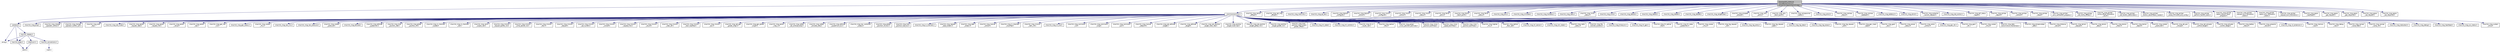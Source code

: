 digraph "libraries/GCS_MAVLink/include/mavlink/v1.0/ardupilotmega/ardupilotmega.h"
{
 // INTERACTIVE_SVG=YES
  edge [fontname="Helvetica",fontsize="10",labelfontname="Helvetica",labelfontsize="10"];
  node [fontname="Helvetica",fontsize="10",shape=record];
  Node1 [label="libraries/GCS_MAVLink\l/include/mavlink/v1.0\l/ardupilotmega/ardupilotmega.h",height=0.2,width=0.4,color="black", fillcolor="grey75", style="filled" fontcolor="black"];
  Node1 -> Node2 [color="midnightblue",fontsize="10",style="solid",fontname="Helvetica"];
  Node2 [label="../protocol.h",height=0.2,width=0.4,color="black", fillcolor="white", style="filled",URL="$v1_80_2protocol_8h.html"];
  Node2 -> Node3 [color="midnightblue",fontsize="10",style="solid",fontname="Helvetica"];
  Node3 [label="string.h",height=0.2,width=0.4,color="grey75", fillcolor="white", style="filled"];
  Node2 -> Node4 [color="midnightblue",fontsize="10",style="solid",fontname="Helvetica"];
  Node4 [label="mavlink_types.h",height=0.2,width=0.4,color="black", fillcolor="white", style="filled",URL="$v1_80_2mavlink__types_8h.html"];
  Node4 -> Node5 [color="midnightblue",fontsize="10",style="solid",fontname="Helvetica"];
  Node5 [label="stdint.h",height=0.2,width=0.4,color="grey75", fillcolor="white", style="filled"];
  Node2 -> Node6 [color="midnightblue",fontsize="10",style="solid",fontname="Helvetica"];
  Node6 [label="mavlink_helpers.h",height=0.2,width=0.4,color="black", fillcolor="white", style="filled",URL="$v1_80_2mavlink__helpers_8h.html"];
  Node6 -> Node3 [color="midnightblue",fontsize="10",style="solid",fontname="Helvetica"];
  Node6 -> Node7 [color="midnightblue",fontsize="10",style="solid",fontname="Helvetica"];
  Node7 [label="checksum.h",height=0.2,width=0.4,color="black", fillcolor="white", style="filled",URL="$v1_80_2checksum_8h.html"];
  Node7 -> Node5 [color="midnightblue",fontsize="10",style="solid",fontname="Helvetica"];
  Node6 -> Node4 [color="midnightblue",fontsize="10",style="solid",fontname="Helvetica"];
  Node6 -> Node8 [color="midnightblue",fontsize="10",style="solid",fontname="Helvetica"];
  Node8 [label="mavlink_conversions.h",height=0.2,width=0.4,color="black", fillcolor="white", style="filled",URL="$mavlink__conversions_8h.html"];
  Node8 -> Node9 [color="midnightblue",fontsize="10",style="solid",fontname="Helvetica"];
  Node9 [label="math.h",height=0.2,width=0.4,color="grey75", fillcolor="white", style="filled"];
  Node1 -> Node10 [color="midnightblue",fontsize="10",style="solid",fontname="Helvetica"];
  Node10 [label="../common/common.h",height=0.2,width=0.4,color="black", fillcolor="white", style="filled",URL="$v1_80_2common_2common_8h.html",tooltip="MAVLink comm protocol generated from common.xml. "];
  Node10 -> Node2 [color="midnightblue",fontsize="10",style="solid",fontname="Helvetica"];
  Node10 -> Node11 [color="midnightblue",fontsize="10",style="solid",fontname="Helvetica"];
  Node11 [label="./mavlink_msg_heartbeat.h",height=0.2,width=0.4,color="black", fillcolor="white", style="filled",URL="$v1_80_2common_2mavlink__msg__heartbeat_8h.html"];
  Node10 -> Node12 [color="midnightblue",fontsize="10",style="solid",fontname="Helvetica"];
  Node12 [label="./mavlink_msg_sys_status.h",height=0.2,width=0.4,color="black", fillcolor="white", style="filled",URL="$v1_80_2common_2mavlink__msg__sys__status_8h.html"];
  Node10 -> Node13 [color="midnightblue",fontsize="10",style="solid",fontname="Helvetica"];
  Node13 [label="./mavlink_msg_system\l_time.h",height=0.2,width=0.4,color="black", fillcolor="white", style="filled",URL="$v1_80_2common_2mavlink__msg__system__time_8h.html"];
  Node10 -> Node14 [color="midnightblue",fontsize="10",style="solid",fontname="Helvetica"];
  Node14 [label="./mavlink_msg_ping.h",height=0.2,width=0.4,color="black", fillcolor="white", style="filled",URL="$v1_80_2common_2mavlink__msg__ping_8h.html"];
  Node10 -> Node15 [color="midnightblue",fontsize="10",style="solid",fontname="Helvetica"];
  Node15 [label="./mavlink_msg_change\l_operator_control.h",height=0.2,width=0.4,color="black", fillcolor="white", style="filled",URL="$v1_80_2common_2mavlink__msg__change__operator__control_8h.html"];
  Node10 -> Node16 [color="midnightblue",fontsize="10",style="solid",fontname="Helvetica"];
  Node16 [label="./mavlink_msg_change\l_operator_control_ack.h",height=0.2,width=0.4,color="black", fillcolor="white", style="filled",URL="$v1_80_2common_2mavlink__msg__change__operator__control__ack_8h.html"];
  Node10 -> Node17 [color="midnightblue",fontsize="10",style="solid",fontname="Helvetica"];
  Node17 [label="./mavlink_msg_auth\l_key.h",height=0.2,width=0.4,color="black", fillcolor="white", style="filled",URL="$v1_80_2common_2mavlink__msg__auth__key_8h.html"];
  Node10 -> Node18 [color="midnightblue",fontsize="10",style="solid",fontname="Helvetica"];
  Node18 [label="./mavlink_msg_set_mode.h",height=0.2,width=0.4,color="black", fillcolor="white", style="filled",URL="$v1_80_2common_2mavlink__msg__set__mode_8h.html"];
  Node10 -> Node19 [color="midnightblue",fontsize="10",style="solid",fontname="Helvetica"];
  Node19 [label="./mavlink_msg_param\l_request_read.h",height=0.2,width=0.4,color="black", fillcolor="white", style="filled",URL="$v1_80_2common_2mavlink__msg__param__request__read_8h.html"];
  Node10 -> Node20 [color="midnightblue",fontsize="10",style="solid",fontname="Helvetica"];
  Node20 [label="./mavlink_msg_param\l_request_list.h",height=0.2,width=0.4,color="black", fillcolor="white", style="filled",URL="$v1_80_2common_2mavlink__msg__param__request__list_8h.html"];
  Node10 -> Node21 [color="midnightblue",fontsize="10",style="solid",fontname="Helvetica"];
  Node21 [label="./mavlink_msg_param\l_value.h",height=0.2,width=0.4,color="black", fillcolor="white", style="filled",URL="$v1_80_2common_2mavlink__msg__param__value_8h.html"];
  Node10 -> Node22 [color="midnightblue",fontsize="10",style="solid",fontname="Helvetica"];
  Node22 [label="./mavlink_msg_param\l_set.h",height=0.2,width=0.4,color="black", fillcolor="white", style="filled",URL="$v1_80_2common_2mavlink__msg__param__set_8h.html"];
  Node10 -> Node23 [color="midnightblue",fontsize="10",style="solid",fontname="Helvetica"];
  Node23 [label="./mavlink_msg_gps_raw\l_int.h",height=0.2,width=0.4,color="black", fillcolor="white", style="filled",URL="$v1_80_2common_2mavlink__msg__gps__raw__int_8h.html"];
  Node10 -> Node24 [color="midnightblue",fontsize="10",style="solid",fontname="Helvetica"];
  Node24 [label="./mavlink_msg_gps_status.h",height=0.2,width=0.4,color="black", fillcolor="white", style="filled",URL="$v1_80_2common_2mavlink__msg__gps__status_8h.html"];
  Node10 -> Node25 [color="midnightblue",fontsize="10",style="solid",fontname="Helvetica"];
  Node25 [label="./mavlink_msg_scaled\l_imu.h",height=0.2,width=0.4,color="black", fillcolor="white", style="filled",URL="$v1_80_2common_2mavlink__msg__scaled__imu_8h.html"];
  Node10 -> Node26 [color="midnightblue",fontsize="10",style="solid",fontname="Helvetica"];
  Node26 [label="./mavlink_msg_raw_imu.h",height=0.2,width=0.4,color="black", fillcolor="white", style="filled",URL="$v1_80_2common_2mavlink__msg__raw__imu_8h.html"];
  Node10 -> Node27 [color="midnightblue",fontsize="10",style="solid",fontname="Helvetica"];
  Node27 [label="./mavlink_msg_raw_pressure.h",height=0.2,width=0.4,color="black", fillcolor="white", style="filled",URL="$v1_80_2common_2mavlink__msg__raw__pressure_8h.html"];
  Node10 -> Node28 [color="midnightblue",fontsize="10",style="solid",fontname="Helvetica"];
  Node28 [label="./mavlink_msg_scaled\l_pressure.h",height=0.2,width=0.4,color="black", fillcolor="white", style="filled",URL="$v1_80_2common_2mavlink__msg__scaled__pressure_8h.html"];
  Node10 -> Node29 [color="midnightblue",fontsize="10",style="solid",fontname="Helvetica"];
  Node29 [label="./mavlink_msg_attitude.h",height=0.2,width=0.4,color="black", fillcolor="white", style="filled",URL="$v1_80_2common_2mavlink__msg__attitude_8h.html"];
  Node10 -> Node30 [color="midnightblue",fontsize="10",style="solid",fontname="Helvetica"];
  Node30 [label="./mavlink_msg_attitude\l_quaternion.h",height=0.2,width=0.4,color="black", fillcolor="white", style="filled",URL="$mavlink__msg__attitude__quaternion_8h.html"];
  Node10 -> Node31 [color="midnightblue",fontsize="10",style="solid",fontname="Helvetica"];
  Node31 [label="./mavlink_msg_local\l_position_ned.h",height=0.2,width=0.4,color="black", fillcolor="white", style="filled",URL="$mavlink__msg__local__position__ned_8h.html"];
  Node10 -> Node32 [color="midnightblue",fontsize="10",style="solid",fontname="Helvetica"];
  Node32 [label="./mavlink_msg_global\l_position_int.h",height=0.2,width=0.4,color="black", fillcolor="white", style="filled",URL="$v1_80_2common_2mavlink__msg__global__position__int_8h.html"];
  Node10 -> Node33 [color="midnightblue",fontsize="10",style="solid",fontname="Helvetica"];
  Node33 [label="./mavlink_msg_rc_channels\l_scaled.h",height=0.2,width=0.4,color="black", fillcolor="white", style="filled",URL="$v1_80_2common_2mavlink__msg__rc__channels__scaled_8h.html"];
  Node10 -> Node34 [color="midnightblue",fontsize="10",style="solid",fontname="Helvetica"];
  Node34 [label="./mavlink_msg_rc_channels\l_raw.h",height=0.2,width=0.4,color="black", fillcolor="white", style="filled",URL="$v1_80_2common_2mavlink__msg__rc__channels__raw_8h.html"];
  Node10 -> Node35 [color="midnightblue",fontsize="10",style="solid",fontname="Helvetica"];
  Node35 [label="./mavlink_msg_servo\l_output_raw.h",height=0.2,width=0.4,color="black", fillcolor="white", style="filled",URL="$v1_80_2common_2mavlink__msg__servo__output__raw_8h.html"];
  Node10 -> Node36 [color="midnightblue",fontsize="10",style="solid",fontname="Helvetica"];
  Node36 [label="./mavlink_msg_mission\l_request_partial_list.h",height=0.2,width=0.4,color="black", fillcolor="white", style="filled",URL="$mavlink__msg__mission__request__partial__list_8h.html"];
  Node10 -> Node37 [color="midnightblue",fontsize="10",style="solid",fontname="Helvetica"];
  Node37 [label="./mavlink_msg_mission\l_write_partial_list.h",height=0.2,width=0.4,color="black", fillcolor="white", style="filled",URL="$mavlink__msg__mission__write__partial__list_8h.html"];
  Node10 -> Node38 [color="midnightblue",fontsize="10",style="solid",fontname="Helvetica"];
  Node38 [label="./mavlink_msg_mission\l_item.h",height=0.2,width=0.4,color="black", fillcolor="white", style="filled",URL="$mavlink__msg__mission__item_8h.html"];
  Node10 -> Node39 [color="midnightblue",fontsize="10",style="solid",fontname="Helvetica"];
  Node39 [label="./mavlink_msg_mission\l_request.h",height=0.2,width=0.4,color="black", fillcolor="white", style="filled",URL="$mavlink__msg__mission__request_8h.html"];
  Node10 -> Node40 [color="midnightblue",fontsize="10",style="solid",fontname="Helvetica"];
  Node40 [label="./mavlink_msg_mission\l_set_current.h",height=0.2,width=0.4,color="black", fillcolor="white", style="filled",URL="$mavlink__msg__mission__set__current_8h.html"];
  Node10 -> Node41 [color="midnightblue",fontsize="10",style="solid",fontname="Helvetica"];
  Node41 [label="./mavlink_msg_mission\l_current.h",height=0.2,width=0.4,color="black", fillcolor="white", style="filled",URL="$mavlink__msg__mission__current_8h.html"];
  Node10 -> Node42 [color="midnightblue",fontsize="10",style="solid",fontname="Helvetica"];
  Node42 [label="./mavlink_msg_mission\l_request_list.h",height=0.2,width=0.4,color="black", fillcolor="white", style="filled",URL="$mavlink__msg__mission__request__list_8h.html"];
  Node10 -> Node43 [color="midnightblue",fontsize="10",style="solid",fontname="Helvetica"];
  Node43 [label="./mavlink_msg_mission\l_count.h",height=0.2,width=0.4,color="black", fillcolor="white", style="filled",URL="$mavlink__msg__mission__count_8h.html"];
  Node10 -> Node44 [color="midnightblue",fontsize="10",style="solid",fontname="Helvetica"];
  Node44 [label="./mavlink_msg_mission\l_clear_all.h",height=0.2,width=0.4,color="black", fillcolor="white", style="filled",URL="$mavlink__msg__mission__clear__all_8h.html"];
  Node10 -> Node45 [color="midnightblue",fontsize="10",style="solid",fontname="Helvetica"];
  Node45 [label="./mavlink_msg_mission\l_item_reached.h",height=0.2,width=0.4,color="black", fillcolor="white", style="filled",URL="$mavlink__msg__mission__item__reached_8h.html"];
  Node10 -> Node46 [color="midnightblue",fontsize="10",style="solid",fontname="Helvetica"];
  Node46 [label="./mavlink_msg_mission\l_ack.h",height=0.2,width=0.4,color="black", fillcolor="white", style="filled",URL="$mavlink__msg__mission__ack_8h.html"];
  Node10 -> Node47 [color="midnightblue",fontsize="10",style="solid",fontname="Helvetica"];
  Node47 [label="./mavlink_msg_set_gps\l_global_origin.h",height=0.2,width=0.4,color="black", fillcolor="white", style="filled",URL="$mavlink__msg__set__gps__global__origin_8h.html"];
  Node10 -> Node48 [color="midnightblue",fontsize="10",style="solid",fontname="Helvetica"];
  Node48 [label="./mavlink_msg_gps_global\l_origin.h",height=0.2,width=0.4,color="black", fillcolor="white", style="filled",URL="$mavlink__msg__gps__global__origin_8h.html"];
  Node10 -> Node49 [color="midnightblue",fontsize="10",style="solid",fontname="Helvetica"];
  Node49 [label="./mavlink_msg_param\l_map_rc.h",height=0.2,width=0.4,color="black", fillcolor="white", style="filled",URL="$mavlink__msg__param__map__rc_8h.html"];
  Node10 -> Node50 [color="midnightblue",fontsize="10",style="solid",fontname="Helvetica"];
  Node50 [label="./mavlink_msg_safety\l_set_allowed_area.h",height=0.2,width=0.4,color="black", fillcolor="white", style="filled",URL="$v1_80_2common_2mavlink__msg__safety__set__allowed__area_8h.html"];
  Node10 -> Node51 [color="midnightblue",fontsize="10",style="solid",fontname="Helvetica"];
  Node51 [label="./mavlink_msg_safety\l_allowed_area.h",height=0.2,width=0.4,color="black", fillcolor="white", style="filled",URL="$v1_80_2common_2mavlink__msg__safety__allowed__area_8h.html"];
  Node10 -> Node52 [color="midnightblue",fontsize="10",style="solid",fontname="Helvetica"];
  Node52 [label="./mavlink_msg_attitude\l_quaternion_cov.h",height=0.2,width=0.4,color="black", fillcolor="white", style="filled",URL="$mavlink__msg__attitude__quaternion__cov_8h.html"];
  Node10 -> Node53 [color="midnightblue",fontsize="10",style="solid",fontname="Helvetica"];
  Node53 [label="./mavlink_msg_nav_controller\l_output.h",height=0.2,width=0.4,color="black", fillcolor="white", style="filled",URL="$v1_80_2common_2mavlink__msg__nav__controller__output_8h.html"];
  Node10 -> Node54 [color="midnightblue",fontsize="10",style="solid",fontname="Helvetica"];
  Node54 [label="./mavlink_msg_global\l_position_int_cov.h",height=0.2,width=0.4,color="black", fillcolor="white", style="filled",URL="$mavlink__msg__global__position__int__cov_8h.html"];
  Node10 -> Node55 [color="midnightblue",fontsize="10",style="solid",fontname="Helvetica"];
  Node55 [label="./mavlink_msg_local\l_position_ned_cov.h",height=0.2,width=0.4,color="black", fillcolor="white", style="filled",URL="$mavlink__msg__local__position__ned__cov_8h.html"];
  Node10 -> Node56 [color="midnightblue",fontsize="10",style="solid",fontname="Helvetica"];
  Node56 [label="./mavlink_msg_rc_channels.h",height=0.2,width=0.4,color="black", fillcolor="white", style="filled",URL="$mavlink__msg__rc__channels_8h.html"];
  Node10 -> Node57 [color="midnightblue",fontsize="10",style="solid",fontname="Helvetica"];
  Node57 [label="./mavlink_msg_request\l_data_stream.h",height=0.2,width=0.4,color="black", fillcolor="white", style="filled",URL="$v1_80_2common_2mavlink__msg__request__data__stream_8h.html"];
  Node10 -> Node58 [color="midnightblue",fontsize="10",style="solid",fontname="Helvetica"];
  Node58 [label="./mavlink_msg_data\l_stream.h",height=0.2,width=0.4,color="black", fillcolor="white", style="filled",URL="$mavlink__msg__data__stream_8h.html"];
  Node10 -> Node59 [color="midnightblue",fontsize="10",style="solid",fontname="Helvetica"];
  Node59 [label="./mavlink_msg_manual\l_control.h",height=0.2,width=0.4,color="black", fillcolor="white", style="filled",URL="$v1_80_2common_2mavlink__msg__manual__control_8h.html"];
  Node10 -> Node60 [color="midnightblue",fontsize="10",style="solid",fontname="Helvetica"];
  Node60 [label="./mavlink_msg_rc_channels\l_override.h",height=0.2,width=0.4,color="black", fillcolor="white", style="filled",URL="$v1_80_2common_2mavlink__msg__rc__channels__override_8h.html"];
  Node10 -> Node61 [color="midnightblue",fontsize="10",style="solid",fontname="Helvetica"];
  Node61 [label="./mavlink_msg_mission\l_item_int.h",height=0.2,width=0.4,color="black", fillcolor="white", style="filled",URL="$mavlink__msg__mission__item__int_8h.html"];
  Node10 -> Node62 [color="midnightblue",fontsize="10",style="solid",fontname="Helvetica"];
  Node62 [label="./mavlink_msg_vfr_hud.h",height=0.2,width=0.4,color="black", fillcolor="white", style="filled",URL="$v1_80_2common_2mavlink__msg__vfr__hud_8h.html"];
  Node10 -> Node63 [color="midnightblue",fontsize="10",style="solid",fontname="Helvetica"];
  Node63 [label="./mavlink_msg_command\l_int.h",height=0.2,width=0.4,color="black", fillcolor="white", style="filled",URL="$mavlink__msg__command__int_8h.html"];
  Node10 -> Node64 [color="midnightblue",fontsize="10",style="solid",fontname="Helvetica"];
  Node64 [label="./mavlink_msg_command\l_long.h",height=0.2,width=0.4,color="black", fillcolor="white", style="filled",URL="$mavlink__msg__command__long_8h.html"];
  Node10 -> Node65 [color="midnightblue",fontsize="10",style="solid",fontname="Helvetica"];
  Node65 [label="./mavlink_msg_command\l_ack.h",height=0.2,width=0.4,color="black", fillcolor="white", style="filled",URL="$v1_80_2common_2mavlink__msg__command__ack_8h.html"];
  Node10 -> Node66 [color="midnightblue",fontsize="10",style="solid",fontname="Helvetica"];
  Node66 [label="./mavlink_msg_manual\l_setpoint.h",height=0.2,width=0.4,color="black", fillcolor="white", style="filled",URL="$mavlink__msg__manual__setpoint_8h.html"];
  Node10 -> Node67 [color="midnightblue",fontsize="10",style="solid",fontname="Helvetica"];
  Node67 [label="./mavlink_msg_set_attitude\l_target.h",height=0.2,width=0.4,color="black", fillcolor="white", style="filled",URL="$mavlink__msg__set__attitude__target_8h.html"];
  Node10 -> Node68 [color="midnightblue",fontsize="10",style="solid",fontname="Helvetica"];
  Node68 [label="./mavlink_msg_attitude\l_target.h",height=0.2,width=0.4,color="black", fillcolor="white", style="filled",URL="$mavlink__msg__attitude__target_8h.html"];
  Node10 -> Node69 [color="midnightblue",fontsize="10",style="solid",fontname="Helvetica"];
  Node69 [label="./mavlink_msg_set_position\l_target_local_ned.h",height=0.2,width=0.4,color="black", fillcolor="white", style="filled",URL="$mavlink__msg__set__position__target__local__ned_8h.html"];
  Node10 -> Node70 [color="midnightblue",fontsize="10",style="solid",fontname="Helvetica"];
  Node70 [label="./mavlink_msg_position\l_target_local_ned.h",height=0.2,width=0.4,color="black", fillcolor="white", style="filled",URL="$mavlink__msg__position__target__local__ned_8h.html"];
  Node10 -> Node71 [color="midnightblue",fontsize="10",style="solid",fontname="Helvetica"];
  Node71 [label="./mavlink_msg_set_position\l_target_global_int.h",height=0.2,width=0.4,color="black", fillcolor="white", style="filled",URL="$mavlink__msg__set__position__target__global__int_8h.html"];
  Node10 -> Node72 [color="midnightblue",fontsize="10",style="solid",fontname="Helvetica"];
  Node72 [label="./mavlink_msg_position\l_target_global_int.h",height=0.2,width=0.4,color="black", fillcolor="white", style="filled",URL="$mavlink__msg__position__target__global__int_8h.html"];
  Node10 -> Node73 [color="midnightblue",fontsize="10",style="solid",fontname="Helvetica"];
  Node73 [label="./mavlink_msg_local\l_position_ned_system\l_global_offset.h",height=0.2,width=0.4,color="black", fillcolor="white", style="filled",URL="$mavlink__msg__local__position__ned__system__global__offset_8h.html"];
  Node10 -> Node74 [color="midnightblue",fontsize="10",style="solid",fontname="Helvetica"];
  Node74 [label="./mavlink_msg_hil_state.h",height=0.2,width=0.4,color="black", fillcolor="white", style="filled",URL="$v1_80_2common_2mavlink__msg__hil__state_8h.html"];
  Node10 -> Node75 [color="midnightblue",fontsize="10",style="solid",fontname="Helvetica"];
  Node75 [label="./mavlink_msg_hil_controls.h",height=0.2,width=0.4,color="black", fillcolor="white", style="filled",URL="$v1_80_2common_2mavlink__msg__hil__controls_8h.html"];
  Node10 -> Node76 [color="midnightblue",fontsize="10",style="solid",fontname="Helvetica"];
  Node76 [label="./mavlink_msg_hil_rc\l_inputs_raw.h",height=0.2,width=0.4,color="black", fillcolor="white", style="filled",URL="$mavlink__msg__hil__rc__inputs__raw_8h.html"];
  Node10 -> Node77 [color="midnightblue",fontsize="10",style="solid",fontname="Helvetica"];
  Node77 [label="./mavlink_msg_optical\l_flow.h",height=0.2,width=0.4,color="black", fillcolor="white", style="filled",URL="$v1_80_2common_2mavlink__msg__optical__flow_8h.html"];
  Node10 -> Node78 [color="midnightblue",fontsize="10",style="solid",fontname="Helvetica"];
  Node78 [label="./mavlink_msg_global\l_vision_position_estimate.h",height=0.2,width=0.4,color="black", fillcolor="white", style="filled",URL="$mavlink__msg__global__vision__position__estimate_8h.html"];
  Node10 -> Node79 [color="midnightblue",fontsize="10",style="solid",fontname="Helvetica"];
  Node79 [label="./mavlink_msg_vision\l_position_estimate.h",height=0.2,width=0.4,color="black", fillcolor="white", style="filled",URL="$mavlink__msg__vision__position__estimate_8h.html"];
  Node10 -> Node80 [color="midnightblue",fontsize="10",style="solid",fontname="Helvetica"];
  Node80 [label="./mavlink_msg_vision\l_speed_estimate.h",height=0.2,width=0.4,color="black", fillcolor="white", style="filled",URL="$mavlink__msg__vision__speed__estimate_8h.html"];
  Node10 -> Node81 [color="midnightblue",fontsize="10",style="solid",fontname="Helvetica"];
  Node81 [label="./mavlink_msg_vicon\l_position_estimate.h",height=0.2,width=0.4,color="black", fillcolor="white", style="filled",URL="$mavlink__msg__vicon__position__estimate_8h.html"];
  Node10 -> Node82 [color="midnightblue",fontsize="10",style="solid",fontname="Helvetica"];
  Node82 [label="./mavlink_msg_highres\l_imu.h",height=0.2,width=0.4,color="black", fillcolor="white", style="filled",URL="$mavlink__msg__highres__imu_8h.html"];
  Node10 -> Node83 [color="midnightblue",fontsize="10",style="solid",fontname="Helvetica"];
  Node83 [label="./mavlink_msg_optical\l_flow_rad.h",height=0.2,width=0.4,color="black", fillcolor="white", style="filled",URL="$mavlink__msg__optical__flow__rad_8h.html"];
  Node10 -> Node84 [color="midnightblue",fontsize="10",style="solid",fontname="Helvetica"];
  Node84 [label="./mavlink_msg_hil_sensor.h",height=0.2,width=0.4,color="black", fillcolor="white", style="filled",URL="$mavlink__msg__hil__sensor_8h.html"];
  Node10 -> Node85 [color="midnightblue",fontsize="10",style="solid",fontname="Helvetica"];
  Node85 [label="./mavlink_msg_sim_state.h",height=0.2,width=0.4,color="black", fillcolor="white", style="filled",URL="$mavlink__msg__sim__state_8h.html"];
  Node10 -> Node86 [color="midnightblue",fontsize="10",style="solid",fontname="Helvetica"];
  Node86 [label="./mavlink_msg_radio\l_status.h",height=0.2,width=0.4,color="black", fillcolor="white", style="filled",URL="$mavlink__msg__radio__status_8h.html"];
  Node10 -> Node87 [color="midnightblue",fontsize="10",style="solid",fontname="Helvetica"];
  Node87 [label="./mavlink_msg_file\l_transfer_protocol.h",height=0.2,width=0.4,color="black", fillcolor="white", style="filled",URL="$mavlink__msg__file__transfer__protocol_8h.html"];
  Node10 -> Node88 [color="midnightblue",fontsize="10",style="solid",fontname="Helvetica"];
  Node88 [label="./mavlink_msg_timesync.h",height=0.2,width=0.4,color="black", fillcolor="white", style="filled",URL="$mavlink__msg__timesync_8h.html"];
  Node10 -> Node89 [color="midnightblue",fontsize="10",style="solid",fontname="Helvetica"];
  Node89 [label="./mavlink_msg_hil_gps.h",height=0.2,width=0.4,color="black", fillcolor="white", style="filled",URL="$mavlink__msg__hil__gps_8h.html"];
  Node10 -> Node90 [color="midnightblue",fontsize="10",style="solid",fontname="Helvetica"];
  Node90 [label="./mavlink_msg_hil_optical\l_flow.h",height=0.2,width=0.4,color="black", fillcolor="white", style="filled",URL="$mavlink__msg__hil__optical__flow_8h.html"];
  Node10 -> Node91 [color="midnightblue",fontsize="10",style="solid",fontname="Helvetica"];
  Node91 [label="./mavlink_msg_hil_state\l_quaternion.h",height=0.2,width=0.4,color="black", fillcolor="white", style="filled",URL="$mavlink__msg__hil__state__quaternion_8h.html"];
  Node10 -> Node92 [color="midnightblue",fontsize="10",style="solid",fontname="Helvetica"];
  Node92 [label="./mavlink_msg_scaled\l_imu2.h",height=0.2,width=0.4,color="black", fillcolor="white", style="filled",URL="$mavlink__msg__scaled__imu2_8h.html"];
  Node10 -> Node93 [color="midnightblue",fontsize="10",style="solid",fontname="Helvetica"];
  Node93 [label="./mavlink_msg_log_request\l_list.h",height=0.2,width=0.4,color="black", fillcolor="white", style="filled",URL="$mavlink__msg__log__request__list_8h.html"];
  Node10 -> Node94 [color="midnightblue",fontsize="10",style="solid",fontname="Helvetica"];
  Node94 [label="./mavlink_msg_log_entry.h",height=0.2,width=0.4,color="black", fillcolor="white", style="filled",URL="$mavlink__msg__log__entry_8h.html"];
  Node10 -> Node95 [color="midnightblue",fontsize="10",style="solid",fontname="Helvetica"];
  Node95 [label="./mavlink_msg_log_request\l_data.h",height=0.2,width=0.4,color="black", fillcolor="white", style="filled",URL="$mavlink__msg__log__request__data_8h.html"];
  Node10 -> Node96 [color="midnightblue",fontsize="10",style="solid",fontname="Helvetica"];
  Node96 [label="./mavlink_msg_log_data.h",height=0.2,width=0.4,color="black", fillcolor="white", style="filled",URL="$mavlink__msg__log__data_8h.html"];
  Node10 -> Node97 [color="midnightblue",fontsize="10",style="solid",fontname="Helvetica"];
  Node97 [label="./mavlink_msg_log_erase.h",height=0.2,width=0.4,color="black", fillcolor="white", style="filled",URL="$mavlink__msg__log__erase_8h.html"];
  Node10 -> Node98 [color="midnightblue",fontsize="10",style="solid",fontname="Helvetica"];
  Node98 [label="./mavlink_msg_log_request\l_end.h",height=0.2,width=0.4,color="black", fillcolor="white", style="filled",URL="$mavlink__msg__log__request__end_8h.html"];
  Node10 -> Node99 [color="midnightblue",fontsize="10",style="solid",fontname="Helvetica"];
  Node99 [label="./mavlink_msg_gps_inject\l_data.h",height=0.2,width=0.4,color="black", fillcolor="white", style="filled",URL="$mavlink__msg__gps__inject__data_8h.html"];
  Node10 -> Node100 [color="midnightblue",fontsize="10",style="solid",fontname="Helvetica"];
  Node100 [label="./mavlink_msg_gps2\l_raw.h",height=0.2,width=0.4,color="black", fillcolor="white", style="filled",URL="$mavlink__msg__gps2__raw_8h.html"];
  Node10 -> Node101 [color="midnightblue",fontsize="10",style="solid",fontname="Helvetica"];
  Node101 [label="./mavlink_msg_power\l_status.h",height=0.2,width=0.4,color="black", fillcolor="white", style="filled",URL="$mavlink__msg__power__status_8h.html"];
  Node10 -> Node102 [color="midnightblue",fontsize="10",style="solid",fontname="Helvetica"];
  Node102 [label="./mavlink_msg_serial\l_control.h",height=0.2,width=0.4,color="black", fillcolor="white", style="filled",URL="$mavlink__msg__serial__control_8h.html"];
  Node10 -> Node103 [color="midnightblue",fontsize="10",style="solid",fontname="Helvetica"];
  Node103 [label="./mavlink_msg_gps_rtk.h",height=0.2,width=0.4,color="black", fillcolor="white", style="filled",URL="$mavlink__msg__gps__rtk_8h.html"];
  Node10 -> Node104 [color="midnightblue",fontsize="10",style="solid",fontname="Helvetica"];
  Node104 [label="./mavlink_msg_gps2\l_rtk.h",height=0.2,width=0.4,color="black", fillcolor="white", style="filled",URL="$mavlink__msg__gps2__rtk_8h.html"];
  Node10 -> Node105 [color="midnightblue",fontsize="10",style="solid",fontname="Helvetica"];
  Node105 [label="./mavlink_msg_scaled\l_imu3.h",height=0.2,width=0.4,color="black", fillcolor="white", style="filled",URL="$mavlink__msg__scaled__imu3_8h.html"];
  Node10 -> Node106 [color="midnightblue",fontsize="10",style="solid",fontname="Helvetica"];
  Node106 [label="./mavlink_msg_data\l_transmission_handshake.h",height=0.2,width=0.4,color="black", fillcolor="white", style="filled",URL="$mavlink__msg__data__transmission__handshake_8h.html"];
  Node10 -> Node107 [color="midnightblue",fontsize="10",style="solid",fontname="Helvetica"];
  Node107 [label="./mavlink_msg_encapsulated\l_data.h",height=0.2,width=0.4,color="black", fillcolor="white", style="filled",URL="$mavlink__msg__encapsulated__data_8h.html"];
  Node10 -> Node108 [color="midnightblue",fontsize="10",style="solid",fontname="Helvetica"];
  Node108 [label="./mavlink_msg_distance\l_sensor.h",height=0.2,width=0.4,color="black", fillcolor="white", style="filled",URL="$mavlink__msg__distance__sensor_8h.html"];
  Node10 -> Node109 [color="midnightblue",fontsize="10",style="solid",fontname="Helvetica"];
  Node109 [label="./mavlink_msg_terrain\l_request.h",height=0.2,width=0.4,color="black", fillcolor="white", style="filled",URL="$mavlink__msg__terrain__request_8h.html"];
  Node10 -> Node110 [color="midnightblue",fontsize="10",style="solid",fontname="Helvetica"];
  Node110 [label="./mavlink_msg_terrain\l_data.h",height=0.2,width=0.4,color="black", fillcolor="white", style="filled",URL="$mavlink__msg__terrain__data_8h.html"];
  Node10 -> Node111 [color="midnightblue",fontsize="10",style="solid",fontname="Helvetica"];
  Node111 [label="./mavlink_msg_terrain\l_check.h",height=0.2,width=0.4,color="black", fillcolor="white", style="filled",URL="$mavlink__msg__terrain__check_8h.html"];
  Node10 -> Node112 [color="midnightblue",fontsize="10",style="solid",fontname="Helvetica"];
  Node112 [label="./mavlink_msg_terrain\l_report.h",height=0.2,width=0.4,color="black", fillcolor="white", style="filled",URL="$mavlink__msg__terrain__report_8h.html"];
  Node10 -> Node113 [color="midnightblue",fontsize="10",style="solid",fontname="Helvetica"];
  Node113 [label="./mavlink_msg_scaled\l_pressure2.h",height=0.2,width=0.4,color="black", fillcolor="white", style="filled",URL="$mavlink__msg__scaled__pressure2_8h.html"];
  Node10 -> Node114 [color="midnightblue",fontsize="10",style="solid",fontname="Helvetica"];
  Node114 [label="./mavlink_msg_att_pos\l_mocap.h",height=0.2,width=0.4,color="black", fillcolor="white", style="filled",URL="$mavlink__msg__att__pos__mocap_8h.html"];
  Node10 -> Node115 [color="midnightblue",fontsize="10",style="solid",fontname="Helvetica"];
  Node115 [label="./mavlink_msg_set_actuator\l_control_target.h",height=0.2,width=0.4,color="black", fillcolor="white", style="filled",URL="$mavlink__msg__set__actuator__control__target_8h.html"];
  Node10 -> Node116 [color="midnightblue",fontsize="10",style="solid",fontname="Helvetica"];
  Node116 [label="./mavlink_msg_actuator\l_control_target.h",height=0.2,width=0.4,color="black", fillcolor="white", style="filled",URL="$mavlink__msg__actuator__control__target_8h.html"];
  Node10 -> Node117 [color="midnightblue",fontsize="10",style="solid",fontname="Helvetica"];
  Node117 [label="./mavlink_msg_battery\l_status.h",height=0.2,width=0.4,color="black", fillcolor="white", style="filled",URL="$mavlink__msg__battery__status_8h.html"];
  Node10 -> Node118 [color="midnightblue",fontsize="10",style="solid",fontname="Helvetica"];
  Node118 [label="./mavlink_msg_autopilot\l_version.h",height=0.2,width=0.4,color="black", fillcolor="white", style="filled",URL="$mavlink__msg__autopilot__version_8h.html"];
  Node10 -> Node119 [color="midnightblue",fontsize="10",style="solid",fontname="Helvetica"];
  Node119 [label="./mavlink_msg_v2_extension.h",height=0.2,width=0.4,color="black", fillcolor="white", style="filled",URL="$mavlink__msg__v2__extension_8h.html"];
  Node10 -> Node120 [color="midnightblue",fontsize="10",style="solid",fontname="Helvetica"];
  Node120 [label="./mavlink_msg_memory\l_vect.h",height=0.2,width=0.4,color="black", fillcolor="white", style="filled",URL="$mavlink__msg__memory__vect_8h.html"];
  Node10 -> Node121 [color="midnightblue",fontsize="10",style="solid",fontname="Helvetica"];
  Node121 [label="./mavlink_msg_debug\l_vect.h",height=0.2,width=0.4,color="black", fillcolor="white", style="filled",URL="$v1_80_2common_2mavlink__msg__debug__vect_8h.html"];
  Node10 -> Node122 [color="midnightblue",fontsize="10",style="solid",fontname="Helvetica"];
  Node122 [label="./mavlink_msg_named\l_value_float.h",height=0.2,width=0.4,color="black", fillcolor="white", style="filled",URL="$v1_80_2common_2mavlink__msg__named__value__float_8h.html"];
  Node10 -> Node123 [color="midnightblue",fontsize="10",style="solid",fontname="Helvetica"];
  Node123 [label="./mavlink_msg_named\l_value_int.h",height=0.2,width=0.4,color="black", fillcolor="white", style="filled",URL="$v1_80_2common_2mavlink__msg__named__value__int_8h.html"];
  Node10 -> Node124 [color="midnightblue",fontsize="10",style="solid",fontname="Helvetica"];
  Node124 [label="./mavlink_msg_statustext.h",height=0.2,width=0.4,color="black", fillcolor="white", style="filled",URL="$v1_80_2common_2mavlink__msg__statustext_8h.html"];
  Node10 -> Node125 [color="midnightblue",fontsize="10",style="solid",fontname="Helvetica"];
  Node125 [label="./mavlink_msg_debug.h",height=0.2,width=0.4,color="black", fillcolor="white", style="filled",URL="$v1_80_2common_2mavlink__msg__debug_8h.html"];
  Node1 -> Node126 [color="midnightblue",fontsize="10",style="solid",fontname="Helvetica"];
  Node126 [label="./mavlink_msg_sensor\l_offsets.h",height=0.2,width=0.4,color="black", fillcolor="white", style="filled",URL="$v1_80_2ardupilotmega_2mavlink__msg__sensor__offsets_8h.html"];
  Node1 -> Node127 [color="midnightblue",fontsize="10",style="solid",fontname="Helvetica"];
  Node127 [label="./mavlink_msg_set_mag\l_offsets.h",height=0.2,width=0.4,color="black", fillcolor="white", style="filled",URL="$v1_80_2ardupilotmega_2mavlink__msg__set__mag__offsets_8h.html"];
  Node1 -> Node128 [color="midnightblue",fontsize="10",style="solid",fontname="Helvetica"];
  Node128 [label="./mavlink_msg_meminfo.h",height=0.2,width=0.4,color="black", fillcolor="white", style="filled",URL="$v1_80_2ardupilotmega_2mavlink__msg__meminfo_8h.html"];
  Node1 -> Node129 [color="midnightblue",fontsize="10",style="solid",fontname="Helvetica"];
  Node129 [label="./mavlink_msg_ap_adc.h",height=0.2,width=0.4,color="black", fillcolor="white", style="filled",URL="$v1_80_2ardupilotmega_2mavlink__msg__ap__adc_8h.html"];
  Node1 -> Node130 [color="midnightblue",fontsize="10",style="solid",fontname="Helvetica"];
  Node130 [label="./mavlink_msg_digicam\l_configure.h",height=0.2,width=0.4,color="black", fillcolor="white", style="filled",URL="$v1_80_2ardupilotmega_2mavlink__msg__digicam__configure_8h.html"];
  Node1 -> Node131 [color="midnightblue",fontsize="10",style="solid",fontname="Helvetica"];
  Node131 [label="./mavlink_msg_digicam\l_control.h",height=0.2,width=0.4,color="black", fillcolor="white", style="filled",URL="$v1_80_2ardupilotmega_2mavlink__msg__digicam__control_8h.html"];
  Node1 -> Node132 [color="midnightblue",fontsize="10",style="solid",fontname="Helvetica"];
  Node132 [label="./mavlink_msg_mount\l_configure.h",height=0.2,width=0.4,color="black", fillcolor="white", style="filled",URL="$v1_80_2ardupilotmega_2mavlink__msg__mount__configure_8h.html"];
  Node1 -> Node133 [color="midnightblue",fontsize="10",style="solid",fontname="Helvetica"];
  Node133 [label="./mavlink_msg_mount\l_control.h",height=0.2,width=0.4,color="black", fillcolor="white", style="filled",URL="$v1_80_2ardupilotmega_2mavlink__msg__mount__control_8h.html"];
  Node1 -> Node134 [color="midnightblue",fontsize="10",style="solid",fontname="Helvetica"];
  Node134 [label="./mavlink_msg_mount\l_status.h",height=0.2,width=0.4,color="black", fillcolor="white", style="filled",URL="$v1_80_2ardupilotmega_2mavlink__msg__mount__status_8h.html"];
  Node1 -> Node135 [color="midnightblue",fontsize="10",style="solid",fontname="Helvetica"];
  Node135 [label="./mavlink_msg_fence\l_point.h",height=0.2,width=0.4,color="black", fillcolor="white", style="filled",URL="$v1_80_2ardupilotmega_2mavlink__msg__fence__point_8h.html"];
  Node1 -> Node136 [color="midnightblue",fontsize="10",style="solid",fontname="Helvetica"];
  Node136 [label="./mavlink_msg_fence\l_fetch_point.h",height=0.2,width=0.4,color="black", fillcolor="white", style="filled",URL="$v1_80_2ardupilotmega_2mavlink__msg__fence__fetch__point_8h.html"];
  Node1 -> Node137 [color="midnightblue",fontsize="10",style="solid",fontname="Helvetica"];
  Node137 [label="./mavlink_msg_fence\l_status.h",height=0.2,width=0.4,color="black", fillcolor="white", style="filled",URL="$v1_80_2ardupilotmega_2mavlink__msg__fence__status_8h.html"];
  Node1 -> Node138 [color="midnightblue",fontsize="10",style="solid",fontname="Helvetica"];
  Node138 [label="./mavlink_msg_ahrs.h",height=0.2,width=0.4,color="black", fillcolor="white", style="filled",URL="$v1_80_2ardupilotmega_2mavlink__msg__ahrs_8h.html"];
  Node1 -> Node139 [color="midnightblue",fontsize="10",style="solid",fontname="Helvetica"];
  Node139 [label="./mavlink_msg_simstate.h",height=0.2,width=0.4,color="black", fillcolor="white", style="filled",URL="$v1_80_2ardupilotmega_2mavlink__msg__simstate_8h.html"];
  Node1 -> Node140 [color="midnightblue",fontsize="10",style="solid",fontname="Helvetica"];
  Node140 [label="./mavlink_msg_hwstatus.h",height=0.2,width=0.4,color="black", fillcolor="white", style="filled",URL="$v1_80_2ardupilotmega_2mavlink__msg__hwstatus_8h.html"];
  Node1 -> Node141 [color="midnightblue",fontsize="10",style="solid",fontname="Helvetica"];
  Node141 [label="./mavlink_msg_radio.h",height=0.2,width=0.4,color="black", fillcolor="white", style="filled",URL="$v1_80_2ardupilotmega_2mavlink__msg__radio_8h.html"];
  Node1 -> Node142 [color="midnightblue",fontsize="10",style="solid",fontname="Helvetica"];
  Node142 [label="./mavlink_msg_limits\l_status.h",height=0.2,width=0.4,color="black", fillcolor="white", style="filled",URL="$v1_80_2ardupilotmega_2mavlink__msg__limits__status_8h.html"];
  Node1 -> Node143 [color="midnightblue",fontsize="10",style="solid",fontname="Helvetica"];
  Node143 [label="./mavlink_msg_wind.h",height=0.2,width=0.4,color="black", fillcolor="white", style="filled",URL="$mavlink__msg__wind_8h.html"];
  Node1 -> Node144 [color="midnightblue",fontsize="10",style="solid",fontname="Helvetica"];
  Node144 [label="./mavlink_msg_data16.h",height=0.2,width=0.4,color="black", fillcolor="white", style="filled",URL="$mavlink__msg__data16_8h.html"];
  Node1 -> Node145 [color="midnightblue",fontsize="10",style="solid",fontname="Helvetica"];
  Node145 [label="./mavlink_msg_data32.h",height=0.2,width=0.4,color="black", fillcolor="white", style="filled",URL="$mavlink__msg__data32_8h.html"];
  Node1 -> Node146 [color="midnightblue",fontsize="10",style="solid",fontname="Helvetica"];
  Node146 [label="./mavlink_msg_data64.h",height=0.2,width=0.4,color="black", fillcolor="white", style="filled",URL="$mavlink__msg__data64_8h.html"];
  Node1 -> Node147 [color="midnightblue",fontsize="10",style="solid",fontname="Helvetica"];
  Node147 [label="./mavlink_msg_data96.h",height=0.2,width=0.4,color="black", fillcolor="white", style="filled",URL="$mavlink__msg__data96_8h.html"];
  Node1 -> Node148 [color="midnightblue",fontsize="10",style="solid",fontname="Helvetica"];
  Node148 [label="./mavlink_msg_rangefinder.h",height=0.2,width=0.4,color="black", fillcolor="white", style="filled",URL="$mavlink__msg__rangefinder_8h.html"];
  Node1 -> Node149 [color="midnightblue",fontsize="10",style="solid",fontname="Helvetica"];
  Node149 [label="./mavlink_msg_airspeed\l_autocal.h",height=0.2,width=0.4,color="black", fillcolor="white", style="filled",URL="$mavlink__msg__airspeed__autocal_8h.html"];
  Node1 -> Node150 [color="midnightblue",fontsize="10",style="solid",fontname="Helvetica"];
  Node150 [label="./mavlink_msg_rally\l_point.h",height=0.2,width=0.4,color="black", fillcolor="white", style="filled",URL="$mavlink__msg__rally__point_8h.html"];
  Node1 -> Node151 [color="midnightblue",fontsize="10",style="solid",fontname="Helvetica"];
  Node151 [label="./mavlink_msg_rally\l_fetch_point.h",height=0.2,width=0.4,color="black", fillcolor="white", style="filled",URL="$mavlink__msg__rally__fetch__point_8h.html"];
  Node1 -> Node152 [color="midnightblue",fontsize="10",style="solid",fontname="Helvetica"];
  Node152 [label="./mavlink_msg_compassmot\l_status.h",height=0.2,width=0.4,color="black", fillcolor="white", style="filled",URL="$mavlink__msg__compassmot__status_8h.html"];
  Node1 -> Node153 [color="midnightblue",fontsize="10",style="solid",fontname="Helvetica"];
  Node153 [label="./mavlink_msg_ahrs2.h",height=0.2,width=0.4,color="black", fillcolor="white", style="filled",URL="$mavlink__msg__ahrs2_8h.html"];
  Node1 -> Node154 [color="midnightblue",fontsize="10",style="solid",fontname="Helvetica"];
  Node154 [label="./mavlink_msg_camera\l_status.h",height=0.2,width=0.4,color="black", fillcolor="white", style="filled",URL="$mavlink__msg__camera__status_8h.html"];
  Node1 -> Node155 [color="midnightblue",fontsize="10",style="solid",fontname="Helvetica"];
  Node155 [label="./mavlink_msg_camera\l_feedback.h",height=0.2,width=0.4,color="black", fillcolor="white", style="filled",URL="$mavlink__msg__camera__feedback_8h.html"];
  Node1 -> Node156 [color="midnightblue",fontsize="10",style="solid",fontname="Helvetica"];
  Node156 [label="./mavlink_msg_battery2.h",height=0.2,width=0.4,color="black", fillcolor="white", style="filled",URL="$mavlink__msg__battery2_8h.html"];
  Node1 -> Node157 [color="midnightblue",fontsize="10",style="solid",fontname="Helvetica"];
  Node157 [label="./mavlink_msg_ahrs3.h",height=0.2,width=0.4,color="black", fillcolor="white", style="filled",URL="$mavlink__msg__ahrs3_8h.html"];
  Node1 -> Node158 [color="midnightblue",fontsize="10",style="solid",fontname="Helvetica"];
  Node158 [label="./mavlink_msg_autopilot\l_version_request.h",height=0.2,width=0.4,color="black", fillcolor="white", style="filled",URL="$mavlink__msg__autopilot__version__request_8h.html"];
  Node1 -> Node159 [color="midnightblue",fontsize="10",style="solid",fontname="Helvetica"];
  Node159 [label="./mavlink_msg_led_control.h",height=0.2,width=0.4,color="black", fillcolor="white", style="filled",URL="$mavlink__msg__led__control_8h.html"];
  Node1 -> Node160 [color="midnightblue",fontsize="10",style="solid",fontname="Helvetica"];
  Node160 [label="./mavlink_msg_ekf_status\l_report.h",height=0.2,width=0.4,color="black", fillcolor="white", style="filled",URL="$mavlink__msg__ekf__status__report_8h.html"];
  Node1 -> Node161 [color="midnightblue",fontsize="10",style="solid",fontname="Helvetica"];
  Node161 [label="./mavlink_msg_gimbal\l_report.h",height=0.2,width=0.4,color="black", fillcolor="white", style="filled",URL="$mavlink__msg__gimbal__report_8h.html"];
  Node1 -> Node162 [color="midnightblue",fontsize="10",style="solid",fontname="Helvetica"];
  Node162 [label="./mavlink_msg_gimbal\l_control.h",height=0.2,width=0.4,color="black", fillcolor="white", style="filled",URL="$mavlink__msg__gimbal__control_8h.html"];
  Node1 -> Node163 [color="midnightblue",fontsize="10",style="solid",fontname="Helvetica"];
  Node163 [label="./mavlink_msg_gimbal\l_reset.h",height=0.2,width=0.4,color="black", fillcolor="white", style="filled",URL="$mavlink__msg__gimbal__reset_8h.html"];
  Node1 -> Node164 [color="midnightblue",fontsize="10",style="solid",fontname="Helvetica"];
  Node164 [label="./mavlink_msg_gimbal\l_axis_calibration_progress.h",height=0.2,width=0.4,color="black", fillcolor="white", style="filled",URL="$mavlink__msg__gimbal__axis__calibration__progress_8h.html"];
  Node1 -> Node165 [color="midnightblue",fontsize="10",style="solid",fontname="Helvetica"];
  Node165 [label="./mavlink_msg_gimbal\l_set_home_offsets.h",height=0.2,width=0.4,color="black", fillcolor="white", style="filled",URL="$mavlink__msg__gimbal__set__home__offsets_8h.html"];
  Node1 -> Node166 [color="midnightblue",fontsize="10",style="solid",fontname="Helvetica"];
  Node166 [label="./mavlink_msg_gimbal\l_home_offset_calibration\l_result.h",height=0.2,width=0.4,color="black", fillcolor="white", style="filled",URL="$mavlink__msg__gimbal__home__offset__calibration__result_8h.html"];
  Node1 -> Node167 [color="midnightblue",fontsize="10",style="solid",fontname="Helvetica"];
  Node167 [label="./mavlink_msg_gimbal\l_set_factory_parameters.h",height=0.2,width=0.4,color="black", fillcolor="white", style="filled",URL="$mavlink__msg__gimbal__set__factory__parameters_8h.html"];
  Node1 -> Node168 [color="midnightblue",fontsize="10",style="solid",fontname="Helvetica"];
  Node168 [label="./mavlink_msg_gimbal\l_factory_parameters_loaded.h",height=0.2,width=0.4,color="black", fillcolor="white", style="filled",URL="$mavlink__msg__gimbal__factory__parameters__loaded_8h.html"];
  Node1 -> Node169 [color="midnightblue",fontsize="10",style="solid",fontname="Helvetica"];
  Node169 [label="./mavlink_msg_gimbal\l_erase_firmware_and_config.h",height=0.2,width=0.4,color="black", fillcolor="white", style="filled",URL="$mavlink__msg__gimbal__erase__firmware__and__config_8h.html"];
  Node1 -> Node170 [color="midnightblue",fontsize="10",style="solid",fontname="Helvetica"];
  Node170 [label="./mavlink_msg_gimbal\l_perform_factory_tests.h",height=0.2,width=0.4,color="black", fillcolor="white", style="filled",URL="$mavlink__msg__gimbal__perform__factory__tests_8h.html"];
  Node1 -> Node171 [color="midnightblue",fontsize="10",style="solid",fontname="Helvetica"];
  Node171 [label="./mavlink_msg_gimbal\l_report_factory_tests\l_progress.h",height=0.2,width=0.4,color="black", fillcolor="white", style="filled",URL="$mavlink__msg__gimbal__report__factory__tests__progress_8h.html"];
  Node1 -> Node172 [color="midnightblue",fontsize="10",style="solid",fontname="Helvetica"];
  Node172 [label="./mavlink_msg_gimbal\l_request_axis_calibration\l_status.h",height=0.2,width=0.4,color="black", fillcolor="white", style="filled",URL="$mavlink__msg__gimbal__request__axis__calibration__status_8h.html"];
  Node1 -> Node173 [color="midnightblue",fontsize="10",style="solid",fontname="Helvetica"];
  Node173 [label="./mavlink_msg_gimbal\l_report_axis_calibration\l_status.h",height=0.2,width=0.4,color="black", fillcolor="white", style="filled",URL="$mavlink__msg__gimbal__report__axis__calibration__status_8h.html"];
  Node1 -> Node174 [color="midnightblue",fontsize="10",style="solid",fontname="Helvetica"];
  Node174 [label="./mavlink_msg_gimbal\l_request_axis_calibration.h",height=0.2,width=0.4,color="black", fillcolor="white", style="filled",URL="$mavlink__msg__gimbal__request__axis__calibration_8h.html"];
  Node1 -> Node175 [color="midnightblue",fontsize="10",style="solid",fontname="Helvetica"];
  Node175 [label="./mavlink_msg_gopro\l_heartbeat.h",height=0.2,width=0.4,color="black", fillcolor="white", style="filled",URL="$mavlink__msg__gopro__heartbeat_8h.html"];
  Node1 -> Node176 [color="midnightblue",fontsize="10",style="solid",fontname="Helvetica"];
  Node176 [label="./mavlink_msg_gopro\l_get_request.h",height=0.2,width=0.4,color="black", fillcolor="white", style="filled",URL="$mavlink__msg__gopro__get__request_8h.html"];
  Node1 -> Node177 [color="midnightblue",fontsize="10",style="solid",fontname="Helvetica"];
  Node177 [label="./mavlink_msg_gopro\l_get_response.h",height=0.2,width=0.4,color="black", fillcolor="white", style="filled",URL="$mavlink__msg__gopro__get__response_8h.html"];
  Node1 -> Node178 [color="midnightblue",fontsize="10",style="solid",fontname="Helvetica"];
  Node178 [label="./mavlink_msg_gopro\l_set_request.h",height=0.2,width=0.4,color="black", fillcolor="white", style="filled",URL="$mavlink__msg__gopro__set__request_8h.html"];
  Node1 -> Node179 [color="midnightblue",fontsize="10",style="solid",fontname="Helvetica"];
  Node179 [label="./mavlink_msg_gopro\l_set_response.h",height=0.2,width=0.4,color="black", fillcolor="white", style="filled",URL="$mavlink__msg__gopro__set__response_8h.html"];
}
